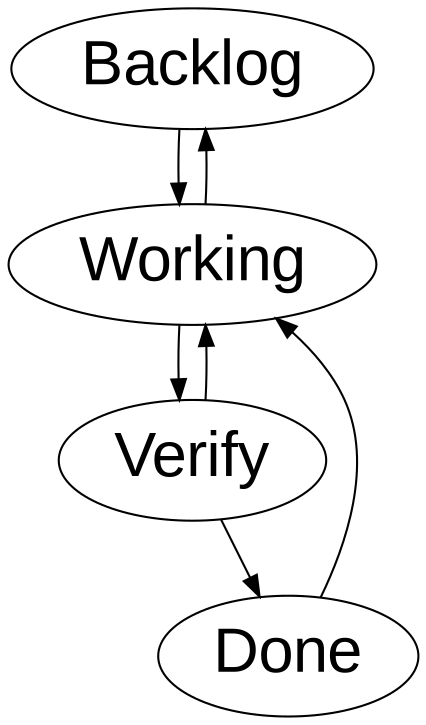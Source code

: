 digraph application {
  graph [fontname = "Liberation Sans"];
  edge [fontname = "Liberation Sans"];
  node [fontname = "Liberation Sans", fontsize = 30];

/* 
  "Backlog" [color="#cccccc", style="filled"];
  "Working" [color="#cccccc", style="filled"];
  "Verify" [color="#cccccc", style="filled"];
  "Done" [color="#cccccc", style="filled"];

  "Board" -> "Backlog" [color=red];
  "Board" -> "Working";
  "Board" -> "Verify";
  "Board" -> "Done";
*/

/*
  "Board" -> "Navigation";
  "Backlog" -> "Navigation";
  "Working" -> "Navigation";
  "Verify" -> "Navigation";
  "Done" -> "Navigation";

  "Navigation" -> "Board";
  "Navigation" -> "Backlog";
  "Navigation" -> "Working";
  "Navigation" -> "Verify";
  "Navigation" -> "Done";
*/

  "Backlog" -> "Working" // [label=Move color=red];
  "Working" -> "Backlog" // [label=Move color=red];
  "Working" -> "Verify" // [label=Move color=red];
  "Verify" -> "Working" // [label=Move color=red];
  "Verify" -> "Done" // [label=Move color=red];
  "Done" -> "Working" // [label=Move color=red];
  
  //"Working" -> "Pull" [label=Backlog color=red];
  //"Done" -> "Pull" [label=Verify color=red];
}
